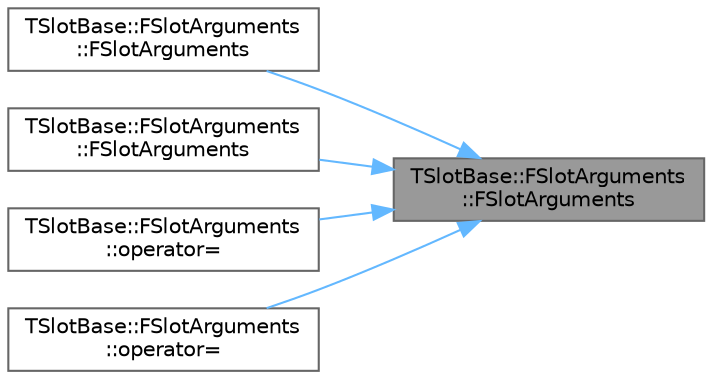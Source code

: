digraph "TSlotBase::FSlotArguments::FSlotArguments"
{
 // INTERACTIVE_SVG=YES
 // LATEX_PDF_SIZE
  bgcolor="transparent";
  edge [fontname=Helvetica,fontsize=10,labelfontname=Helvetica,labelfontsize=10];
  node [fontname=Helvetica,fontsize=10,shape=box,height=0.2,width=0.4];
  rankdir="RL";
  Node1 [id="Node000001",label="TSlotBase::FSlotArguments\l::FSlotArguments",height=0.2,width=0.4,color="gray40", fillcolor="grey60", style="filled", fontcolor="black",tooltip=" "];
  Node1 -> Node2 [id="edge1_Node000001_Node000002",dir="back",color="steelblue1",style="solid",tooltip=" "];
  Node2 [id="Node000002",label="TSlotBase::FSlotArguments\l::FSlotArguments",height=0.2,width=0.4,color="grey40", fillcolor="white", style="filled",URL="$dd/ddb/structTSlotBase_1_1FSlotArguments.html#a0d9ae6da08a4b6ca2d07d3ada84e76c7",tooltip=" "];
  Node1 -> Node3 [id="edge2_Node000001_Node000003",dir="back",color="steelblue1",style="solid",tooltip=" "];
  Node3 [id="Node000003",label="TSlotBase::FSlotArguments\l::FSlotArguments",height=0.2,width=0.4,color="grey40", fillcolor="white", style="filled",URL="$dd/ddb/structTSlotBase_1_1FSlotArguments.html#aa4734891b84ce467a30b626057141711",tooltip=" "];
  Node1 -> Node4 [id="edge3_Node000001_Node000004",dir="back",color="steelblue1",style="solid",tooltip=" "];
  Node4 [id="Node000004",label="TSlotBase::FSlotArguments\l::operator=",height=0.2,width=0.4,color="grey40", fillcolor="white", style="filled",URL="$dd/ddb/structTSlotBase_1_1FSlotArguments.html#a1b49c5c92cd547a41e031673fdb9b239",tooltip=" "];
  Node1 -> Node5 [id="edge4_Node000001_Node000005",dir="back",color="steelblue1",style="solid",tooltip=" "];
  Node5 [id="Node000005",label="TSlotBase::FSlotArguments\l::operator=",height=0.2,width=0.4,color="grey40", fillcolor="white", style="filled",URL="$dd/ddb/structTSlotBase_1_1FSlotArguments.html#a0f2c847a9b16f8199cbdb635f42c83db",tooltip=" "];
}
